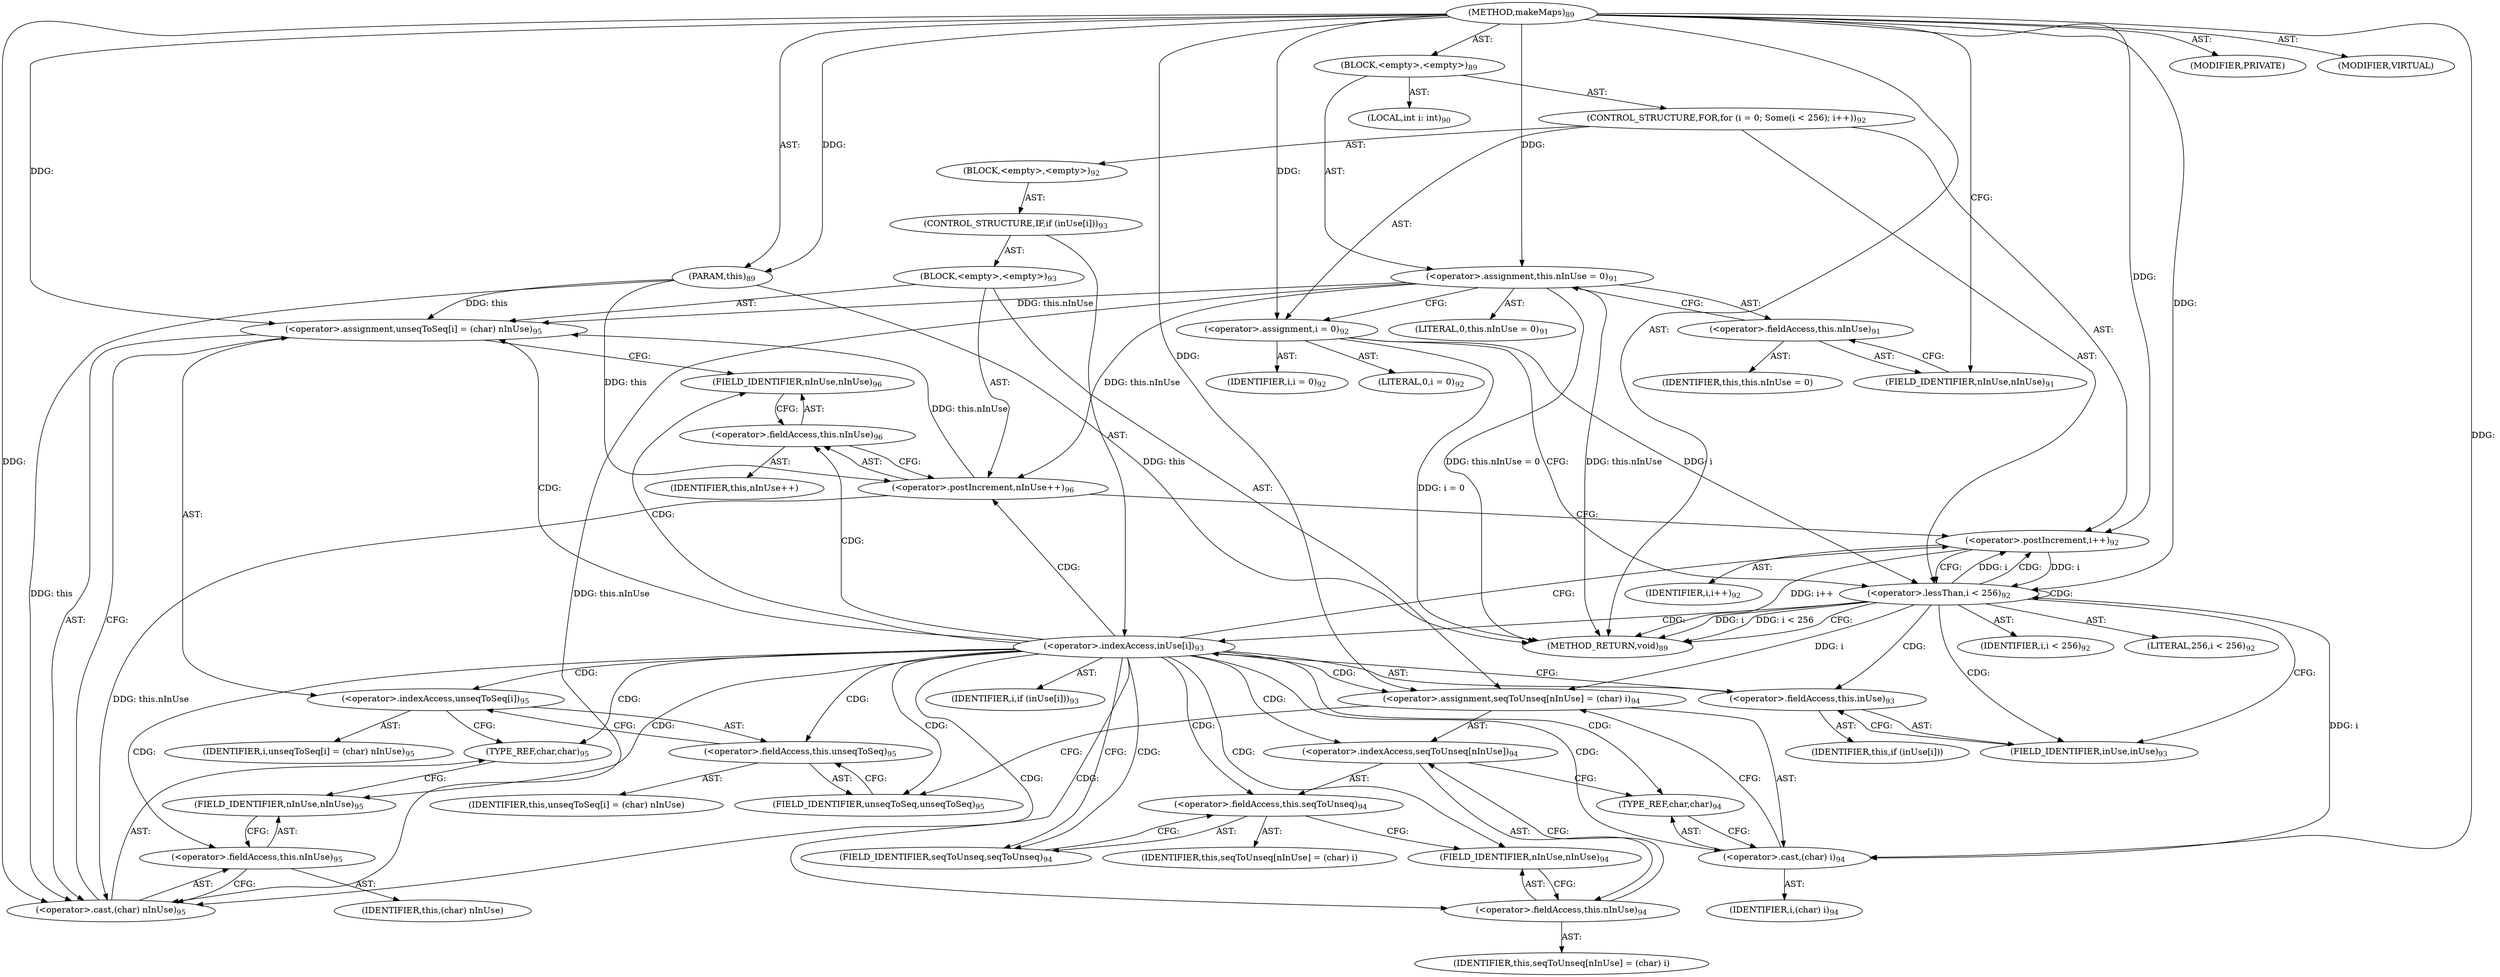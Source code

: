 digraph "makeMaps" {  
"111669149700" [label = <(METHOD,makeMaps)<SUB>89</SUB>> ]
"115964117011" [label = <(PARAM,this)<SUB>89</SUB>> ]
"25769803780" [label = <(BLOCK,&lt;empty&gt;,&lt;empty&gt;)<SUB>89</SUB>> ]
"94489280512" [label = <(LOCAL,int i: int)<SUB>90</SUB>> ]
"30064771077" [label = <(&lt;operator&gt;.assignment,this.nInUse = 0)<SUB>91</SUB>> ]
"30064771078" [label = <(&lt;operator&gt;.fieldAccess,this.nInUse)<SUB>91</SUB>> ]
"68719476803" [label = <(IDENTIFIER,this,this.nInUse = 0)> ]
"55834574849" [label = <(FIELD_IDENTIFIER,nInUse,nInUse)<SUB>91</SUB>> ]
"90194313217" [label = <(LITERAL,0,this.nInUse = 0)<SUB>91</SUB>> ]
"47244640256" [label = <(CONTROL_STRUCTURE,FOR,for (i = 0; Some(i &lt; 256); i++))<SUB>92</SUB>> ]
"30064771079" [label = <(&lt;operator&gt;.assignment,i = 0)<SUB>92</SUB>> ]
"68719476804" [label = <(IDENTIFIER,i,i = 0)<SUB>92</SUB>> ]
"90194313218" [label = <(LITERAL,0,i = 0)<SUB>92</SUB>> ]
"30064771080" [label = <(&lt;operator&gt;.lessThan,i &lt; 256)<SUB>92</SUB>> ]
"68719476805" [label = <(IDENTIFIER,i,i &lt; 256)<SUB>92</SUB>> ]
"90194313219" [label = <(LITERAL,256,i &lt; 256)<SUB>92</SUB>> ]
"30064771081" [label = <(&lt;operator&gt;.postIncrement,i++)<SUB>92</SUB>> ]
"68719476806" [label = <(IDENTIFIER,i,i++)<SUB>92</SUB>> ]
"25769803781" [label = <(BLOCK,&lt;empty&gt;,&lt;empty&gt;)<SUB>92</SUB>> ]
"47244640257" [label = <(CONTROL_STRUCTURE,IF,if (inUse[i]))<SUB>93</SUB>> ]
"30064771082" [label = <(&lt;operator&gt;.indexAccess,inUse[i])<SUB>93</SUB>> ]
"30064771083" [label = <(&lt;operator&gt;.fieldAccess,this.inUse)<SUB>93</SUB>> ]
"68719476807" [label = <(IDENTIFIER,this,if (inUse[i]))> ]
"55834574850" [label = <(FIELD_IDENTIFIER,inUse,inUse)<SUB>93</SUB>> ]
"68719476808" [label = <(IDENTIFIER,i,if (inUse[i]))<SUB>93</SUB>> ]
"25769803782" [label = <(BLOCK,&lt;empty&gt;,&lt;empty&gt;)<SUB>93</SUB>> ]
"30064771084" [label = <(&lt;operator&gt;.assignment,seqToUnseq[nInUse] = (char) i)<SUB>94</SUB>> ]
"30064771085" [label = <(&lt;operator&gt;.indexAccess,seqToUnseq[nInUse])<SUB>94</SUB>> ]
"30064771086" [label = <(&lt;operator&gt;.fieldAccess,this.seqToUnseq)<SUB>94</SUB>> ]
"68719476809" [label = <(IDENTIFIER,this,seqToUnseq[nInUse] = (char) i)> ]
"55834574851" [label = <(FIELD_IDENTIFIER,seqToUnseq,seqToUnseq)<SUB>94</SUB>> ]
"30064771087" [label = <(&lt;operator&gt;.fieldAccess,this.nInUse)<SUB>94</SUB>> ]
"68719476810" [label = <(IDENTIFIER,this,seqToUnseq[nInUse] = (char) i)> ]
"55834574852" [label = <(FIELD_IDENTIFIER,nInUse,nInUse)<SUB>94</SUB>> ]
"30064771088" [label = <(&lt;operator&gt;.cast,(char) i)<SUB>94</SUB>> ]
"180388626432" [label = <(TYPE_REF,char,char)<SUB>94</SUB>> ]
"68719476811" [label = <(IDENTIFIER,i,(char) i)<SUB>94</SUB>> ]
"30064771089" [label = <(&lt;operator&gt;.assignment,unseqToSeq[i] = (char) nInUse)<SUB>95</SUB>> ]
"30064771090" [label = <(&lt;operator&gt;.indexAccess,unseqToSeq[i])<SUB>95</SUB>> ]
"30064771091" [label = <(&lt;operator&gt;.fieldAccess,this.unseqToSeq)<SUB>95</SUB>> ]
"68719476812" [label = <(IDENTIFIER,this,unseqToSeq[i] = (char) nInUse)> ]
"55834574853" [label = <(FIELD_IDENTIFIER,unseqToSeq,unseqToSeq)<SUB>95</SUB>> ]
"68719476813" [label = <(IDENTIFIER,i,unseqToSeq[i] = (char) nInUse)<SUB>95</SUB>> ]
"30064771092" [label = <(&lt;operator&gt;.cast,(char) nInUse)<SUB>95</SUB>> ]
"180388626433" [label = <(TYPE_REF,char,char)<SUB>95</SUB>> ]
"30064771093" [label = <(&lt;operator&gt;.fieldAccess,this.nInUse)<SUB>95</SUB>> ]
"68719476814" [label = <(IDENTIFIER,this,(char) nInUse)> ]
"55834574854" [label = <(FIELD_IDENTIFIER,nInUse,nInUse)<SUB>95</SUB>> ]
"30064771094" [label = <(&lt;operator&gt;.postIncrement,nInUse++)<SUB>96</SUB>> ]
"30064771095" [label = <(&lt;operator&gt;.fieldAccess,this.nInUse)<SUB>96</SUB>> ]
"68719476815" [label = <(IDENTIFIER,this,nInUse++)> ]
"55834574855" [label = <(FIELD_IDENTIFIER,nInUse,nInUse)<SUB>96</SUB>> ]
"133143986184" [label = <(MODIFIER,PRIVATE)> ]
"133143986185" [label = <(MODIFIER,VIRTUAL)> ]
"128849018884" [label = <(METHOD_RETURN,void)<SUB>89</SUB>> ]
  "111669149700" -> "115964117011"  [ label = "AST: "] 
  "111669149700" -> "25769803780"  [ label = "AST: "] 
  "111669149700" -> "133143986184"  [ label = "AST: "] 
  "111669149700" -> "133143986185"  [ label = "AST: "] 
  "111669149700" -> "128849018884"  [ label = "AST: "] 
  "25769803780" -> "94489280512"  [ label = "AST: "] 
  "25769803780" -> "30064771077"  [ label = "AST: "] 
  "25769803780" -> "47244640256"  [ label = "AST: "] 
  "30064771077" -> "30064771078"  [ label = "AST: "] 
  "30064771077" -> "90194313217"  [ label = "AST: "] 
  "30064771078" -> "68719476803"  [ label = "AST: "] 
  "30064771078" -> "55834574849"  [ label = "AST: "] 
  "47244640256" -> "30064771079"  [ label = "AST: "] 
  "47244640256" -> "30064771080"  [ label = "AST: "] 
  "47244640256" -> "30064771081"  [ label = "AST: "] 
  "47244640256" -> "25769803781"  [ label = "AST: "] 
  "30064771079" -> "68719476804"  [ label = "AST: "] 
  "30064771079" -> "90194313218"  [ label = "AST: "] 
  "30064771080" -> "68719476805"  [ label = "AST: "] 
  "30064771080" -> "90194313219"  [ label = "AST: "] 
  "30064771081" -> "68719476806"  [ label = "AST: "] 
  "25769803781" -> "47244640257"  [ label = "AST: "] 
  "47244640257" -> "30064771082"  [ label = "AST: "] 
  "47244640257" -> "25769803782"  [ label = "AST: "] 
  "30064771082" -> "30064771083"  [ label = "AST: "] 
  "30064771082" -> "68719476808"  [ label = "AST: "] 
  "30064771083" -> "68719476807"  [ label = "AST: "] 
  "30064771083" -> "55834574850"  [ label = "AST: "] 
  "25769803782" -> "30064771084"  [ label = "AST: "] 
  "25769803782" -> "30064771089"  [ label = "AST: "] 
  "25769803782" -> "30064771094"  [ label = "AST: "] 
  "30064771084" -> "30064771085"  [ label = "AST: "] 
  "30064771084" -> "30064771088"  [ label = "AST: "] 
  "30064771085" -> "30064771086"  [ label = "AST: "] 
  "30064771085" -> "30064771087"  [ label = "AST: "] 
  "30064771086" -> "68719476809"  [ label = "AST: "] 
  "30064771086" -> "55834574851"  [ label = "AST: "] 
  "30064771087" -> "68719476810"  [ label = "AST: "] 
  "30064771087" -> "55834574852"  [ label = "AST: "] 
  "30064771088" -> "180388626432"  [ label = "AST: "] 
  "30064771088" -> "68719476811"  [ label = "AST: "] 
  "30064771089" -> "30064771090"  [ label = "AST: "] 
  "30064771089" -> "30064771092"  [ label = "AST: "] 
  "30064771090" -> "30064771091"  [ label = "AST: "] 
  "30064771090" -> "68719476813"  [ label = "AST: "] 
  "30064771091" -> "68719476812"  [ label = "AST: "] 
  "30064771091" -> "55834574853"  [ label = "AST: "] 
  "30064771092" -> "180388626433"  [ label = "AST: "] 
  "30064771092" -> "30064771093"  [ label = "AST: "] 
  "30064771093" -> "68719476814"  [ label = "AST: "] 
  "30064771093" -> "55834574854"  [ label = "AST: "] 
  "30064771094" -> "30064771095"  [ label = "AST: "] 
  "30064771095" -> "68719476815"  [ label = "AST: "] 
  "30064771095" -> "55834574855"  [ label = "AST: "] 
  "30064771077" -> "30064771079"  [ label = "CFG: "] 
  "30064771078" -> "30064771077"  [ label = "CFG: "] 
  "30064771079" -> "30064771080"  [ label = "CFG: "] 
  "30064771080" -> "128849018884"  [ label = "CFG: "] 
  "30064771080" -> "55834574850"  [ label = "CFG: "] 
  "30064771081" -> "30064771080"  [ label = "CFG: "] 
  "55834574849" -> "30064771078"  [ label = "CFG: "] 
  "30064771082" -> "55834574851"  [ label = "CFG: "] 
  "30064771082" -> "30064771081"  [ label = "CFG: "] 
  "30064771083" -> "30064771082"  [ label = "CFG: "] 
  "30064771084" -> "55834574853"  [ label = "CFG: "] 
  "30064771089" -> "55834574855"  [ label = "CFG: "] 
  "30064771094" -> "30064771081"  [ label = "CFG: "] 
  "55834574850" -> "30064771083"  [ label = "CFG: "] 
  "30064771085" -> "180388626432"  [ label = "CFG: "] 
  "30064771088" -> "30064771084"  [ label = "CFG: "] 
  "30064771090" -> "180388626433"  [ label = "CFG: "] 
  "30064771092" -> "30064771089"  [ label = "CFG: "] 
  "30064771095" -> "30064771094"  [ label = "CFG: "] 
  "30064771086" -> "55834574852"  [ label = "CFG: "] 
  "30064771087" -> "30064771085"  [ label = "CFG: "] 
  "180388626432" -> "30064771088"  [ label = "CFG: "] 
  "30064771091" -> "30064771090"  [ label = "CFG: "] 
  "180388626433" -> "55834574854"  [ label = "CFG: "] 
  "30064771093" -> "30064771092"  [ label = "CFG: "] 
  "55834574855" -> "30064771095"  [ label = "CFG: "] 
  "55834574851" -> "30064771086"  [ label = "CFG: "] 
  "55834574852" -> "30064771087"  [ label = "CFG: "] 
  "55834574853" -> "30064771091"  [ label = "CFG: "] 
  "55834574854" -> "30064771093"  [ label = "CFG: "] 
  "111669149700" -> "55834574849"  [ label = "CFG: "] 
  "115964117011" -> "128849018884"  [ label = "DDG: this"] 
  "30064771077" -> "128849018884"  [ label = "DDG: this.nInUse"] 
  "30064771077" -> "128849018884"  [ label = "DDG: this.nInUse = 0"] 
  "30064771079" -> "128849018884"  [ label = "DDG: i = 0"] 
  "30064771080" -> "128849018884"  [ label = "DDG: i"] 
  "30064771080" -> "128849018884"  [ label = "DDG: i &lt; 256"] 
  "30064771081" -> "128849018884"  [ label = "DDG: i++"] 
  "111669149700" -> "115964117011"  [ label = "DDG: "] 
  "111669149700" -> "30064771077"  [ label = "DDG: "] 
  "111669149700" -> "30064771079"  [ label = "DDG: "] 
  "30064771079" -> "30064771080"  [ label = "DDG: i"] 
  "30064771081" -> "30064771080"  [ label = "DDG: i"] 
  "111669149700" -> "30064771080"  [ label = "DDG: "] 
  "30064771080" -> "30064771081"  [ label = "DDG: i"] 
  "111669149700" -> "30064771081"  [ label = "DDG: "] 
  "111669149700" -> "30064771084"  [ label = "DDG: "] 
  "30064771080" -> "30064771084"  [ label = "DDG: i"] 
  "111669149700" -> "30064771089"  [ label = "DDG: "] 
  "115964117011" -> "30064771089"  [ label = "DDG: this"] 
  "30064771077" -> "30064771089"  [ label = "DDG: this.nInUse"] 
  "30064771094" -> "30064771089"  [ label = "DDG: this.nInUse"] 
  "115964117011" -> "30064771094"  [ label = "DDG: this"] 
  "30064771077" -> "30064771094"  [ label = "DDG: this.nInUse"] 
  "111669149700" -> "30064771088"  [ label = "DDG: "] 
  "30064771080" -> "30064771088"  [ label = "DDG: i"] 
  "111669149700" -> "30064771092"  [ label = "DDG: "] 
  "115964117011" -> "30064771092"  [ label = "DDG: this"] 
  "30064771077" -> "30064771092"  [ label = "DDG: this.nInUse"] 
  "30064771094" -> "30064771092"  [ label = "DDG: this.nInUse"] 
  "30064771080" -> "55834574850"  [ label = "CDG: "] 
  "30064771080" -> "30064771083"  [ label = "CDG: "] 
  "30064771080" -> "30064771081"  [ label = "CDG: "] 
  "30064771080" -> "30064771082"  [ label = "CDG: "] 
  "30064771080" -> "30064771080"  [ label = "CDG: "] 
  "30064771082" -> "30064771093"  [ label = "CDG: "] 
  "30064771082" -> "30064771094"  [ label = "CDG: "] 
  "30064771082" -> "30064771091"  [ label = "CDG: "] 
  "30064771082" -> "30064771092"  [ label = "CDG: "] 
  "30064771082" -> "30064771089"  [ label = "CDG: "] 
  "30064771082" -> "30064771090"  [ label = "CDG: "] 
  "30064771082" -> "30064771087"  [ label = "CDG: "] 
  "30064771082" -> "30064771088"  [ label = "CDG: "] 
  "30064771082" -> "30064771095"  [ label = "CDG: "] 
  "30064771082" -> "180388626432"  [ label = "CDG: "] 
  "30064771082" -> "55834574851"  [ label = "CDG: "] 
  "30064771082" -> "180388626433"  [ label = "CDG: "] 
  "30064771082" -> "55834574852"  [ label = "CDG: "] 
  "30064771082" -> "55834574855"  [ label = "CDG: "] 
  "30064771082" -> "55834574853"  [ label = "CDG: "] 
  "30064771082" -> "55834574854"  [ label = "CDG: "] 
  "30064771082" -> "30064771085"  [ label = "CDG: "] 
  "30064771082" -> "30064771086"  [ label = "CDG: "] 
  "30064771082" -> "30064771084"  [ label = "CDG: "] 
}
